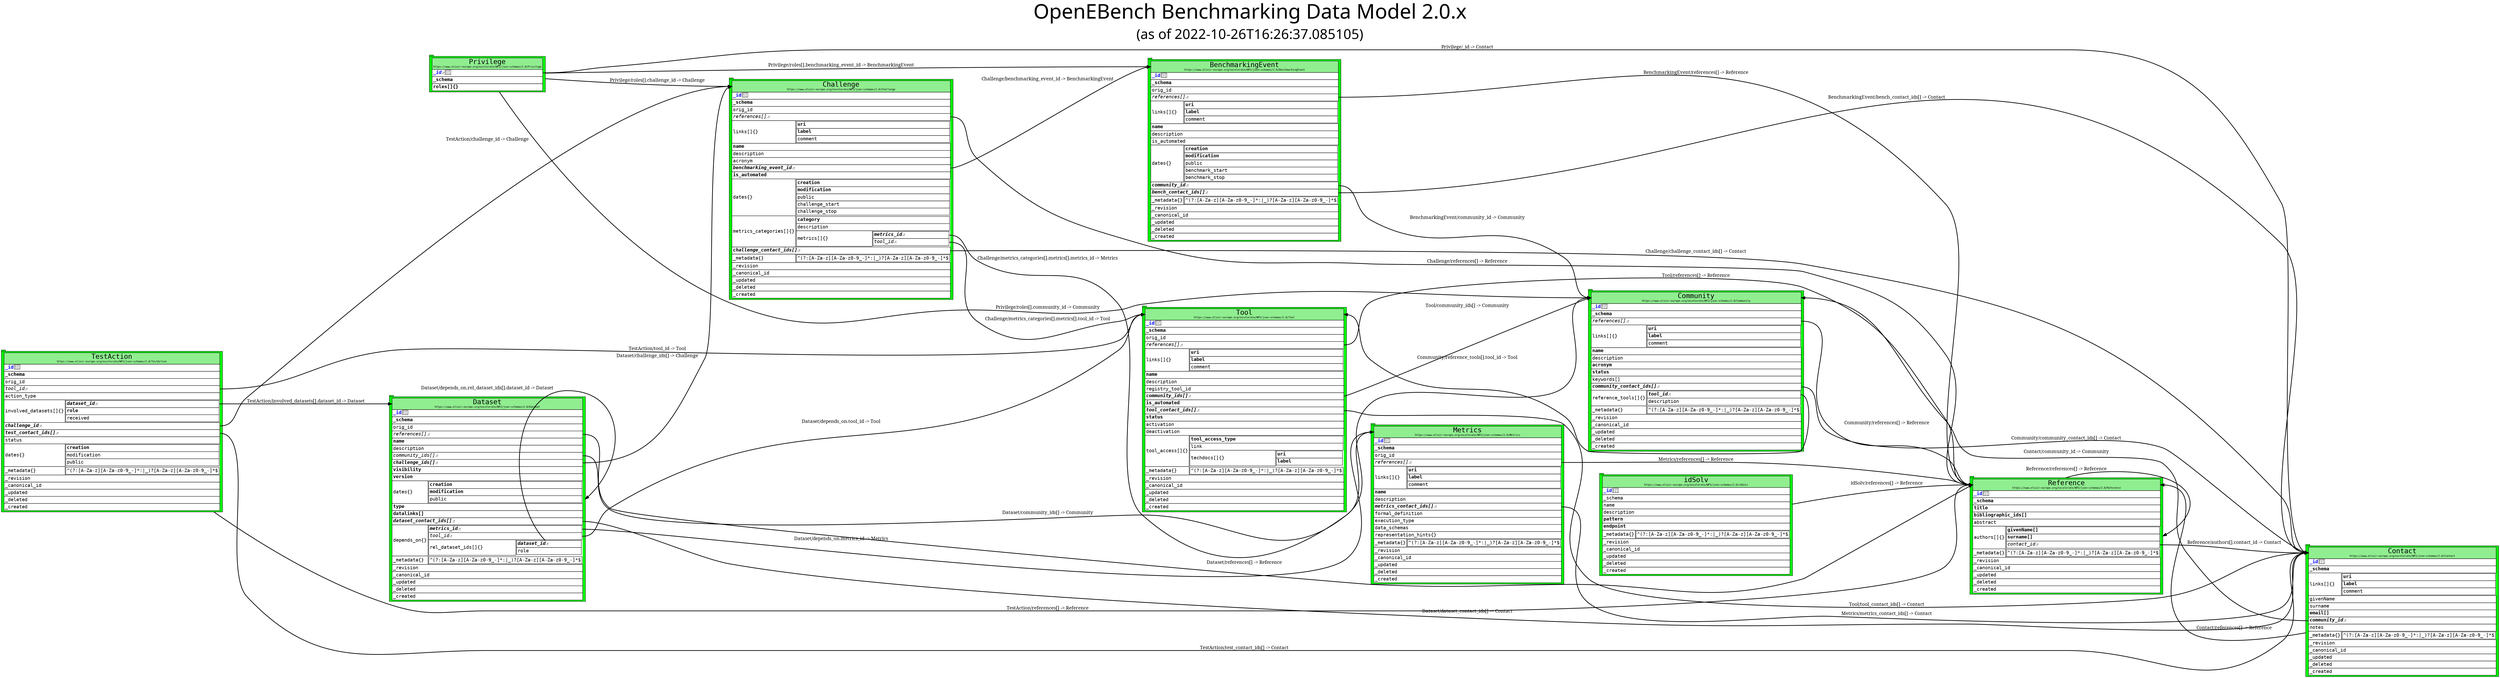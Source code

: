 
digraph schemas {
	graph[ rankdir=LR, ranksep=2, fontsize=60, fontname="Sans-Serif", labelloc=t, label=< OpenEBench Benchmarking Data Model 2.0.x <br/> <font point-size="40">(as of 2022-10-26T16:26:37.085105)</font> >  ];
	node [shape=tab, style=filled, fillcolor="green"];
	edge [penwidth=2, fontname="Serif"];
	s0 [tooltip=<Challenge concept (OpenEBench Benchmarking Data Model schemas)> label=<

<FONT FACE="Monospace">
<TABLE BORDER="0" CELLBORDER="1" CELLSPACING="0" BGCOLOR="white">
	<TR>
		<TD COLSPAN="2" ALIGN="CENTER" PORT="schema" BGCOLOR="lightgreen"><FONT POINT-SIZE="20">Challenge</FONT><BR/><FONT POINT-SIZE="8">https://www.elixir-europe.org/excelerate/WP2/json-schemas/2.0/Challenge</FONT></TD>
	</TR>
	<TR>
		<TD ALIGN="LEFT" PORT="a6526f25fbdfbb2678bba3fbc087623f3edb7400" COLSPAN="2"><B><FONT COLOR="BLUE">_id</FONT></B>🔑</TD>

	</TR>
	<TR>
		<TD ALIGN="LEFT" PORT="897345305386c908195d73766146bf456c4afa73" COLSPAN="2"><B>_schema</B></TD>

	</TR>
	<TR>
		<TD ALIGN="LEFT" PORT="30441c468f1d2488efd5ee127d43ef666d4d9bb0" COLSPAN="2">orig_id</TD>

	</TR>
	<TR>
		<TD ALIGN="LEFT" PORT="c39a15eca335bf7d46851d0191f072729b2dc3ba" COLSPAN="2"><I>references[]</I>⎇</TD>

	</TR>
	<TR>

		<TD ALIGN="LEFT" PORT="76e907d22e6b4cd156a7680ff8dc2c10ed546ec0">links[]{}</TD>
		<TD BORDER="0"><TABLE BORDER="0" CELLBORDER="1" CELLSPACING="0">
	<TR>
		<TD ALIGN="LEFT" PORT="14a00c6ca3af63c1956875e601d78b382b865b4b" COLSPAN="2"><B>uri</B></TD>

	</TR>
	<TR>
		<TD ALIGN="LEFT" PORT="28a92bc708df9017bf774eeafecf6829f78e0509" COLSPAN="2"><B>label</B></TD>

	</TR>
	<TR>
		<TD ALIGN="LEFT" PORT="3fbe026d736e62987cbc9300bfcfe3af67ed0fa9" COLSPAN="2">comment</TD>
	</TR>
</TABLE></TD>

	</TR>
	<TR>
		<TD ALIGN="LEFT" PORT="6ae999552a0d2dca14d62e2bc8b764d377b1dd6c" COLSPAN="2"><B>name</B></TD>

	</TR>
	<TR>
		<TD ALIGN="LEFT" PORT="cb329146a0dd0d566b0628744d67936558741ffa" COLSPAN="2">description</TD>

	</TR>
	<TR>
		<TD ALIGN="LEFT" PORT="18b1ec962b2619762af0ec0fed21b2a539c0a2ad" COLSPAN="2">acronym</TD>

	</TR>
	<TR>
		<TD ALIGN="LEFT" PORT="dc1123c31cff7870d735084397d1fd206cb0b4d8" COLSPAN="2"><B><I>benchmarking_event_id</I></B>⎇</TD>

	</TR>
	<TR>
		<TD ALIGN="LEFT" PORT="5c61576919673ef2a5627e0a791a093d46ccc868" COLSPAN="2"><B>is_automated</B></TD>

	</TR>
	<TR>

		<TD ALIGN="LEFT" PORT="c09a2565eb3e551d0b33b3f5111b7fd0b90263f4">dates{}</TD>
		<TD BORDER="0"><TABLE BORDER="0" CELLBORDER="1" CELLSPACING="0">
	<TR>
		<TD ALIGN="LEFT" PORT="9b2aac80fdd03e80812740a9017e10253aee4315" COLSPAN="2"><B>creation</B></TD>

	</TR>
	<TR>
		<TD ALIGN="LEFT" PORT="a273fcca90b9effb5bf6a680e3cc8fdd024e5b14" COLSPAN="2"><B>modification</B></TD>

	</TR>
	<TR>
		<TD ALIGN="LEFT" PORT="bf8ff3c4a7e587f7ff90b6421810365bf58a078f" COLSPAN="2">public</TD>

	</TR>
	<TR>
		<TD ALIGN="LEFT" PORT="69fd642c95ac4342bfbcbb67d99f1db99ea5453b" COLSPAN="2">challenge_start</TD>

	</TR>
	<TR>
		<TD ALIGN="LEFT" PORT="4d1bd588f2256adc0e8892a08ebf876d071aabb6" COLSPAN="2">challenge_stop</TD>
	</TR>
</TABLE></TD>

	</TR>
	<TR>

		<TD ALIGN="LEFT" PORT="f9587cccacee2ddbc9c34ec9e5bf5ba5cdcbc7e1">metrics_categories[]{}</TD>
		<TD BORDER="0"><TABLE BORDER="0" CELLBORDER="1" CELLSPACING="0">
	<TR>
		<TD ALIGN="LEFT" PORT="ffd293af49e630776a2ffa043a6aabf7fd6f0c20" COLSPAN="2"><B>category</B></TD>

	</TR>
	<TR>
		<TD ALIGN="LEFT" PORT="d634bb0aca79b6e403dcf3febcc6ab6bc745e77e" COLSPAN="2">description</TD>

	</TR>
	<TR>

		<TD ALIGN="LEFT" PORT="a9454e6d7857f8c51f1be5f5b9c85df06382e801">metrics[]{}</TD>
		<TD BORDER="0"><TABLE BORDER="0" CELLBORDER="1" CELLSPACING="0">
	<TR>
		<TD ALIGN="LEFT" PORT="299a1c8f68372ddbdf7fd6771a6cf17462a2d216" COLSPAN="2"><B><I>metrics_id</I></B>⎇</TD>

	</TR>
	<TR>
		<TD ALIGN="LEFT" PORT="859f89ce6eef8a513ee2b567c9201e5e0a9272e1" COLSPAN="2"><I>tool_id</I>⎇</TD>
	</TR>
</TABLE></TD>
	</TR>
</TABLE></TD>

	</TR>
	<TR>
		<TD ALIGN="LEFT" PORT="b2b98dccf2ef52a52282130b38d891a9ae046965" COLSPAN="2"><B><I>challenge_contact_ids[]</I></B>⎇</TD>

	</TR>
	<TR>

		<TD ALIGN="LEFT" PORT="f9c3cd13a7594ae0b3e7c5f757c69c929cc7935d">_metadata{}</TD>
		<TD BORDER="0"><TABLE BORDER="0" CELLBORDER="1" CELLSPACING="0">
	<TR>
		<TD ALIGN="LEFT" PORT="3145037cf1c7a0f1e063153c1edcfff754bdd957" COLSPAN="2">^(?:[A-Za-z][A-Za-z0-9_-]*:|_)?[A-Za-z][A-Za-z0-9_-]*$</TD>
	</TR>
</TABLE></TD>

	</TR>
	<TR>
		<TD ALIGN="LEFT" PORT="b793814e4536ca66c5b8378ac8255eb00347942f" COLSPAN="2">_revision</TD>

	</TR>
	<TR>
		<TD ALIGN="LEFT" PORT="abeca793c5a7d6f7ba865a1e52981b8f286608d7" COLSPAN="2">_canonical_id</TD>

	</TR>
	<TR>
		<TD ALIGN="LEFT" PORT="e7c5529710e062bcc39bcf0c8c0c716e6a9f9c8a" COLSPAN="2">_updated</TD>

	</TR>
	<TR>
		<TD ALIGN="LEFT" PORT="cfc04f7a9dc50ce1885ecfb0ce2a996cad2e9596" COLSPAN="2">_deleted</TD>

	</TR>
	<TR>
		<TD ALIGN="LEFT" PORT="88143dbdcf8247dc709d1933882f0b62c830dcd9" COLSPAN="2">_created</TD>
	</TR>
</TABLE></FONT>
>];
	s1 [tooltip=<Community concept (OpenEBench Benchmarking Data Model schemas)> label=<

<FONT FACE="Monospace">
<TABLE BORDER="0" CELLBORDER="1" CELLSPACING="0" BGCOLOR="white">
	<TR>
		<TD COLSPAN="2" ALIGN="CENTER" PORT="schema" BGCOLOR="lightgreen"><FONT POINT-SIZE="20">Community</FONT><BR/><FONT POINT-SIZE="8">https://www.elixir-europe.org/excelerate/WP2/json-schemas/2.0/Community</FONT></TD>
	</TR>
	<TR>
		<TD ALIGN="LEFT" PORT="a6526f25fbdfbb2678bba3fbc087623f3edb7400" COLSPAN="2"><B><FONT COLOR="BLUE">_id</FONT></B>🔑</TD>

	</TR>
	<TR>
		<TD ALIGN="LEFT" PORT="897345305386c908195d73766146bf456c4afa73" COLSPAN="2"><B>_schema</B></TD>

	</TR>
	<TR>
		<TD ALIGN="LEFT" PORT="c39a15eca335bf7d46851d0191f072729b2dc3ba" COLSPAN="2"><I>references[]</I>⎇</TD>

	</TR>
	<TR>

		<TD ALIGN="LEFT" PORT="76e907d22e6b4cd156a7680ff8dc2c10ed546ec0">links[]{}</TD>
		<TD BORDER="0"><TABLE BORDER="0" CELLBORDER="1" CELLSPACING="0">
	<TR>
		<TD ALIGN="LEFT" PORT="14a00c6ca3af63c1956875e601d78b382b865b4b" COLSPAN="2"><B>uri</B></TD>

	</TR>
	<TR>
		<TD ALIGN="LEFT" PORT="28a92bc708df9017bf774eeafecf6829f78e0509" COLSPAN="2"><B>label</B></TD>

	</TR>
	<TR>
		<TD ALIGN="LEFT" PORT="3fbe026d736e62987cbc9300bfcfe3af67ed0fa9" COLSPAN="2">comment</TD>
	</TR>
</TABLE></TD>

	</TR>
	<TR>
		<TD ALIGN="LEFT" PORT="6ae999552a0d2dca14d62e2bc8b764d377b1dd6c" COLSPAN="2"><B>name</B></TD>

	</TR>
	<TR>
		<TD ALIGN="LEFT" PORT="cb329146a0dd0d566b0628744d67936558741ffa" COLSPAN="2">description</TD>

	</TR>
	<TR>
		<TD ALIGN="LEFT" PORT="18b1ec962b2619762af0ec0fed21b2a539c0a2ad" COLSPAN="2"><B>acronym</B></TD>

	</TR>
	<TR>
		<TD ALIGN="LEFT" PORT="48a3661d846478fa991a825ebd10b78671444b5b" COLSPAN="2"><B>status</B></TD>

	</TR>
	<TR>
		<TD ALIGN="LEFT" PORT="e7a192d252351f64694d9a66ffeda6a1ed5d8869" COLSPAN="2">keywords[]</TD>

	</TR>
	<TR>
		<TD ALIGN="LEFT" PORT="82e1f1f38a95723175f781e2e388d68de536caa8" COLSPAN="2"><B><I>community_contact_ids[]</I></B>⎇</TD>

	</TR>
	<TR>

		<TD ALIGN="LEFT" PORT="967540a250ee3d44e8f2b71630e6e357cc8d4721">reference_tools[]{}</TD>
		<TD BORDER="0"><TABLE BORDER="0" CELLBORDER="1" CELLSPACING="0">
	<TR>
		<TD ALIGN="LEFT" PORT="7fb8e6aa319208c147f18cccfa71c0fce40b895f" COLSPAN="2"><B><I>tool_id</I></B>⎇</TD>

	</TR>
	<TR>
		<TD ALIGN="LEFT" PORT="7820dd16bc30a14050bafc0d10b3a255cd132e87" COLSPAN="2">description</TD>
	</TR>
</TABLE></TD>

	</TR>
	<TR>

		<TD ALIGN="LEFT" PORT="f9c3cd13a7594ae0b3e7c5f757c69c929cc7935d">_metadata{}</TD>
		<TD BORDER="0"><TABLE BORDER="0" CELLBORDER="1" CELLSPACING="0">
	<TR>
		<TD ALIGN="LEFT" PORT="3145037cf1c7a0f1e063153c1edcfff754bdd957" COLSPAN="2">^(?:[A-Za-z][A-Za-z0-9_-]*:|_)?[A-Za-z][A-Za-z0-9_-]*$</TD>
	</TR>
</TABLE></TD>

	</TR>
	<TR>
		<TD ALIGN="LEFT" PORT="b793814e4536ca66c5b8378ac8255eb00347942f" COLSPAN="2">_revision</TD>

	</TR>
	<TR>
		<TD ALIGN="LEFT" PORT="abeca793c5a7d6f7ba865a1e52981b8f286608d7" COLSPAN="2">_canonical_id</TD>

	</TR>
	<TR>
		<TD ALIGN="LEFT" PORT="e7c5529710e062bcc39bcf0c8c0c716e6a9f9c8a" COLSPAN="2">_updated</TD>

	</TR>
	<TR>
		<TD ALIGN="LEFT" PORT="cfc04f7a9dc50ce1885ecfb0ce2a996cad2e9596" COLSPAN="2">_deleted</TD>

	</TR>
	<TR>
		<TD ALIGN="LEFT" PORT="88143dbdcf8247dc709d1933882f0b62c830dcd9" COLSPAN="2">_created</TD>
	</TR>
</TABLE></FONT>
>];
	s2 [tooltip=<Test Action concept (OpenEBench Benchmarking Data Model schemas)> label=<

<FONT FACE="Monospace">
<TABLE BORDER="0" CELLBORDER="1" CELLSPACING="0" BGCOLOR="white">
	<TR>
		<TD COLSPAN="2" ALIGN="CENTER" PORT="schema" BGCOLOR="lightgreen"><FONT POINT-SIZE="20">TestAction</FONT><BR/><FONT POINT-SIZE="8">https://www.elixir-europe.org/excelerate/WP2/json-schemas/2.0/TestAction</FONT></TD>
	</TR>
	<TR>
		<TD ALIGN="LEFT" PORT="a6526f25fbdfbb2678bba3fbc087623f3edb7400" COLSPAN="2"><B><FONT COLOR="BLUE">_id</FONT></B>🔑</TD>

	</TR>
	<TR>
		<TD ALIGN="LEFT" PORT="897345305386c908195d73766146bf456c4afa73" COLSPAN="2"><B>_schema</B></TD>

	</TR>
	<TR>
		<TD ALIGN="LEFT" PORT="30441c468f1d2488efd5ee127d43ef666d4d9bb0" COLSPAN="2">orig_id</TD>

	</TR>
	<TR>
		<TD ALIGN="LEFT" PORT="3bf5b1016a384916073184f99b79e30358e17b70" COLSPAN="2"><I>tool_id</I>⎇</TD>

	</TR>
	<TR>
		<TD ALIGN="LEFT" PORT="11db75ea5697b4c806aedc073928a98e8dff594c" COLSPAN="2">action_type</TD>

	</TR>
	<TR>

		<TD ALIGN="LEFT" PORT="40ae789c4550f9b85e680d7427d955c7b07a2640">involved_datasets[]{}</TD>
		<TD BORDER="0"><TABLE BORDER="0" CELLBORDER="1" CELLSPACING="0">
	<TR>
		<TD ALIGN="LEFT" PORT="f4efc1aa77f68666528083fa796defcaad240e80" COLSPAN="2"><B><I>dataset_id</I></B>⎇</TD>

	</TR>
	<TR>
		<TD ALIGN="LEFT" PORT="a99108dd53cbbd93ea1483bd71065daa763ad3f7" COLSPAN="2"><B>role</B></TD>

	</TR>
	<TR>
		<TD ALIGN="LEFT" PORT="857de86cfac68053cf270ccea1c444bf5a21ab25" COLSPAN="2">received</TD>
	</TR>
</TABLE></TD>

	</TR>
	<TR>
		<TD ALIGN="LEFT" PORT="5f31455ad09ea6a836a06871b7ac59e8ea30cacd" COLSPAN="2"><B><I>challenge_id</I></B>⎇</TD>

	</TR>
	<TR>
		<TD ALIGN="LEFT" PORT="d92969e34debec47c6d4cf68a9207a242e093722" COLSPAN="2"><B><I>test_contact_ids[]</I></B>⎇</TD>

	</TR>
	<TR>
		<TD ALIGN="LEFT" PORT="48a3661d846478fa991a825ebd10b78671444b5b" COLSPAN="2">status</TD>

	</TR>
	<TR>

		<TD ALIGN="LEFT" PORT="c09a2565eb3e551d0b33b3f5111b7fd0b90263f4">dates{}</TD>
		<TD BORDER="0"><TABLE BORDER="0" CELLBORDER="1" CELLSPACING="0">
	<TR>
		<TD ALIGN="LEFT" PORT="9b2aac80fdd03e80812740a9017e10253aee4315" COLSPAN="2"><B>creation</B></TD>

	</TR>
	<TR>
		<TD ALIGN="LEFT" PORT="a273fcca90b9effb5bf6a680e3cc8fdd024e5b14" COLSPAN="2">modification</TD>

	</TR>
	<TR>
		<TD ALIGN="LEFT" PORT="bf8ff3c4a7e587f7ff90b6421810365bf58a078f" COLSPAN="2">public</TD>
	</TR>
</TABLE></TD>

	</TR>
	<TR>

		<TD ALIGN="LEFT" PORT="f9c3cd13a7594ae0b3e7c5f757c69c929cc7935d">_metadata{}</TD>
		<TD BORDER="0"><TABLE BORDER="0" CELLBORDER="1" CELLSPACING="0">
	<TR>
		<TD ALIGN="LEFT" PORT="3145037cf1c7a0f1e063153c1edcfff754bdd957" COLSPAN="2">^(?:[A-Za-z][A-Za-z0-9_-]*:|_)?[A-Za-z][A-Za-z0-9_-]*$</TD>
	</TR>
</TABLE></TD>

	</TR>
	<TR>
		<TD ALIGN="LEFT" PORT="b793814e4536ca66c5b8378ac8255eb00347942f" COLSPAN="2">_revision</TD>

	</TR>
	<TR>
		<TD ALIGN="LEFT" PORT="abeca793c5a7d6f7ba865a1e52981b8f286608d7" COLSPAN="2">_canonical_id</TD>

	</TR>
	<TR>
		<TD ALIGN="LEFT" PORT="e7c5529710e062bcc39bcf0c8c0c716e6a9f9c8a" COLSPAN="2">_updated</TD>

	</TR>
	<TR>
		<TD ALIGN="LEFT" PORT="cfc04f7a9dc50ce1885ecfb0ce2a996cad2e9596" COLSPAN="2">_deleted</TD>

	</TR>
	<TR>
		<TD ALIGN="LEFT" PORT="88143dbdcf8247dc709d1933882f0b62c830dcd9" COLSPAN="2">_created</TD>
	</TR>
</TABLE></FONT>
>];
	s3 [tooltip=<Tool concept (OpenEBench Benchmarking Data Model schemas)> label=<

<FONT FACE="Monospace">
<TABLE BORDER="0" CELLBORDER="1" CELLSPACING="0" BGCOLOR="white">
	<TR>
		<TD COLSPAN="2" ALIGN="CENTER" PORT="schema" BGCOLOR="lightgreen"><FONT POINT-SIZE="20">Tool</FONT><BR/><FONT POINT-SIZE="8">https://www.elixir-europe.org/excelerate/WP2/json-schemas/2.0/Tool</FONT></TD>
	</TR>
	<TR>
		<TD ALIGN="LEFT" PORT="a6526f25fbdfbb2678bba3fbc087623f3edb7400" COLSPAN="2"><B><FONT COLOR="BLUE">_id</FONT></B>🔑</TD>

	</TR>
	<TR>
		<TD ALIGN="LEFT" PORT="897345305386c908195d73766146bf456c4afa73" COLSPAN="2"><B>_schema</B></TD>

	</TR>
	<TR>
		<TD ALIGN="LEFT" PORT="30441c468f1d2488efd5ee127d43ef666d4d9bb0" COLSPAN="2">orig_id</TD>

	</TR>
	<TR>
		<TD ALIGN="LEFT" PORT="c39a15eca335bf7d46851d0191f072729b2dc3ba" COLSPAN="2"><I>references[]</I>⎇</TD>

	</TR>
	<TR>

		<TD ALIGN="LEFT" PORT="76e907d22e6b4cd156a7680ff8dc2c10ed546ec0">links[]{}</TD>
		<TD BORDER="0"><TABLE BORDER="0" CELLBORDER="1" CELLSPACING="0">
	<TR>
		<TD ALIGN="LEFT" PORT="14a00c6ca3af63c1956875e601d78b382b865b4b" COLSPAN="2"><B>uri</B></TD>

	</TR>
	<TR>
		<TD ALIGN="LEFT" PORT="28a92bc708df9017bf774eeafecf6829f78e0509" COLSPAN="2"><B>label</B></TD>

	</TR>
	<TR>
		<TD ALIGN="LEFT" PORT="3fbe026d736e62987cbc9300bfcfe3af67ed0fa9" COLSPAN="2">comment</TD>
	</TR>
</TABLE></TD>

	</TR>
	<TR>
		<TD ALIGN="LEFT" PORT="6ae999552a0d2dca14d62e2bc8b764d377b1dd6c" COLSPAN="2"><B>name</B></TD>

	</TR>
	<TR>
		<TD ALIGN="LEFT" PORT="cb329146a0dd0d566b0628744d67936558741ffa" COLSPAN="2">description</TD>

	</TR>
	<TR>
		<TD ALIGN="LEFT" PORT="802f9f2cf80dec7c8a7d7d2299a674888849a2c0" COLSPAN="2">registry_tool_id</TD>

	</TR>
	<TR>
		<TD ALIGN="LEFT" PORT="a000d7838c58386e5ce0aa9bd1ed6e31945af038" COLSPAN="2"><B><I>community_ids[]</I></B>⎇</TD>

	</TR>
	<TR>
		<TD ALIGN="LEFT" PORT="5c61576919673ef2a5627e0a791a093d46ccc868" COLSPAN="2"><B>is_automated</B></TD>

	</TR>
	<TR>
		<TD ALIGN="LEFT" PORT="3185f78d03b48ce4999d6e2871efc649d82630ab" COLSPAN="2"><B><I>tool_contact_ids[]</I></B>⎇</TD>

	</TR>
	<TR>
		<TD ALIGN="LEFT" PORT="48a3661d846478fa991a825ebd10b78671444b5b" COLSPAN="2"><B>status</B></TD>

	</TR>
	<TR>
		<TD ALIGN="LEFT" PORT="6d183114493d1d4647e348df3e7c7aa0d05fa9db" COLSPAN="2">activation</TD>

	</TR>
	<TR>
		<TD ALIGN="LEFT" PORT="9ef4eb1e8a3ad2a645710bc45ad1d5b87d71d693" COLSPAN="2">deactivation</TD>

	</TR>
	<TR>

		<TD ALIGN="LEFT" PORT="e8d857268722de107b6ce542594561fe36ae346b">tool_access[]{}</TD>
		<TD BORDER="0"><TABLE BORDER="0" CELLBORDER="1" CELLSPACING="0">
	<TR>
		<TD ALIGN="LEFT" PORT="aee159f9553f533021d5fdaae9e397020e73bd1e" COLSPAN="2"><B>tool_access_type</B></TD>

	</TR>
	<TR>
		<TD ALIGN="LEFT" PORT="895a2ca9e60b90998e931f71cd0126ec9ee0015a" COLSPAN="2">link</TD>

	</TR>
	<TR>

		<TD ALIGN="LEFT" PORT="8671fc88acb32db4c0dee665a0eca72523ed10e2">techdocs[]{}</TD>
		<TD BORDER="0"><TABLE BORDER="0" CELLBORDER="1" CELLSPACING="0">
	<TR>
		<TD ALIGN="LEFT" PORT="bed52b4251fc52d5c91df077858205f13acce395" COLSPAN="2"><B>uri</B></TD>

	</TR>
	<TR>
		<TD ALIGN="LEFT" PORT="bb1dfbe911a8bb3e546d41b5be90ec6b8ca5d82c" COLSPAN="2"><B>label</B></TD>
	</TR>
</TABLE></TD>
	</TR>
</TABLE></TD>

	</TR>
	<TR>

		<TD ALIGN="LEFT" PORT="f9c3cd13a7594ae0b3e7c5f757c69c929cc7935d">_metadata{}</TD>
		<TD BORDER="0"><TABLE BORDER="0" CELLBORDER="1" CELLSPACING="0">
	<TR>
		<TD ALIGN="LEFT" PORT="3145037cf1c7a0f1e063153c1edcfff754bdd957" COLSPAN="2">^(?:[A-Za-z][A-Za-z0-9_-]*:|_)?[A-Za-z][A-Za-z0-9_-]*$</TD>
	</TR>
</TABLE></TD>

	</TR>
	<TR>
		<TD ALIGN="LEFT" PORT="b793814e4536ca66c5b8378ac8255eb00347942f" COLSPAN="2">_revision</TD>

	</TR>
	<TR>
		<TD ALIGN="LEFT" PORT="abeca793c5a7d6f7ba865a1e52981b8f286608d7" COLSPAN="2">_canonical_id</TD>

	</TR>
	<TR>
		<TD ALIGN="LEFT" PORT="e7c5529710e062bcc39bcf0c8c0c716e6a9f9c8a" COLSPAN="2">_updated</TD>

	</TR>
	<TR>
		<TD ALIGN="LEFT" PORT="cfc04f7a9dc50ce1885ecfb0ce2a996cad2e9596" COLSPAN="2">_deleted</TD>

	</TR>
	<TR>
		<TD ALIGN="LEFT" PORT="88143dbdcf8247dc709d1933882f0b62c830dcd9" COLSPAN="2">_created</TD>
	</TR>
</TABLE></FONT>
>];
	s4 [tooltip=<Contact concept (OpenEBench Benchmarking Data Model schemas)> label=<

<FONT FACE="Monospace">
<TABLE BORDER="0" CELLBORDER="1" CELLSPACING="0" BGCOLOR="white">
	<TR>
		<TD COLSPAN="2" ALIGN="CENTER" PORT="schema" BGCOLOR="lightgreen"><FONT POINT-SIZE="20">Contact</FONT><BR/><FONT POINT-SIZE="8">https://www.elixir-europe.org/excelerate/WP2/json-schemas/2.0/Contact</FONT></TD>
	</TR>
	<TR>
		<TD ALIGN="LEFT" PORT="a6526f25fbdfbb2678bba3fbc087623f3edb7400" COLSPAN="2"><B><FONT COLOR="BLUE">_id</FONT></B>🔑</TD>

	</TR>
	<TR>
		<TD ALIGN="LEFT" PORT="897345305386c908195d73766146bf456c4afa73" COLSPAN="2"><B>_schema</B></TD>

	</TR>
	<TR>

		<TD ALIGN="LEFT" PORT="76e907d22e6b4cd156a7680ff8dc2c10ed546ec0">links[]{}</TD>
		<TD BORDER="0"><TABLE BORDER="0" CELLBORDER="1" CELLSPACING="0">
	<TR>
		<TD ALIGN="LEFT" PORT="14a00c6ca3af63c1956875e601d78b382b865b4b" COLSPAN="2"><B>uri</B></TD>

	</TR>
	<TR>
		<TD ALIGN="LEFT" PORT="28a92bc708df9017bf774eeafecf6829f78e0509" COLSPAN="2"><B>label</B></TD>

	</TR>
	<TR>
		<TD ALIGN="LEFT" PORT="3fbe026d736e62987cbc9300bfcfe3af67ed0fa9" COLSPAN="2">comment</TD>
	</TR>
</TABLE></TD>

	</TR>
	<TR>
		<TD ALIGN="LEFT" PORT="527029febeff65eb5aa60dab1eb1d2cc6fc2beb9" COLSPAN="2">givenName</TD>

	</TR>
	<TR>
		<TD ALIGN="LEFT" PORT="81854c97713138b21edcb12d27c81e7aa99d57b2" COLSPAN="2">surname</TD>

	</TR>
	<TR>
		<TD ALIGN="LEFT" PORT="0b15bf6fa1e5bdabc9fde97a14bee63a5d5e62f6" COLSPAN="2"><B>email[]</B></TD>

	</TR>
	<TR>
		<TD ALIGN="LEFT" PORT="cae794115a383328e8923de41938846f4279e1cc" COLSPAN="2"><B><I>community_id</I></B>⎇</TD>

	</TR>
	<TR>
		<TD ALIGN="LEFT" PORT="3add7b9612102f2a7dbe4ed4fe886e07e847c24d" COLSPAN="2">notes</TD>

	</TR>
	<TR>

		<TD ALIGN="LEFT" PORT="f9c3cd13a7594ae0b3e7c5f757c69c929cc7935d">_metadata{}</TD>
		<TD BORDER="0"><TABLE BORDER="0" CELLBORDER="1" CELLSPACING="0">
	<TR>
		<TD ALIGN="LEFT" PORT="3145037cf1c7a0f1e063153c1edcfff754bdd957" COLSPAN="2">^(?:[A-Za-z][A-Za-z0-9_-]*:|_)?[A-Za-z][A-Za-z0-9_-]*$</TD>
	</TR>
</TABLE></TD>

	</TR>
	<TR>
		<TD ALIGN="LEFT" PORT="b793814e4536ca66c5b8378ac8255eb00347942f" COLSPAN="2">_revision</TD>

	</TR>
	<TR>
		<TD ALIGN="LEFT" PORT="abeca793c5a7d6f7ba865a1e52981b8f286608d7" COLSPAN="2">_canonical_id</TD>

	</TR>
	<TR>
		<TD ALIGN="LEFT" PORT="e7c5529710e062bcc39bcf0c8c0c716e6a9f9c8a" COLSPAN="2">_updated</TD>

	</TR>
	<TR>
		<TD ALIGN="LEFT" PORT="cfc04f7a9dc50ce1885ecfb0ce2a996cad2e9596" COLSPAN="2">_deleted</TD>

	</TR>
	<TR>
		<TD ALIGN="LEFT" PORT="88143dbdcf8247dc709d1933882f0b62c830dcd9" COLSPAN="2">_created</TD>
	</TR>
</TABLE></FONT>
>];
	s5 [tooltip=<Dataset concept (OpenEBench Benchmarking Data Model schemas)> label=<

<FONT FACE="Monospace">
<TABLE BORDER="0" CELLBORDER="1" CELLSPACING="0" BGCOLOR="white">
	<TR>
		<TD COLSPAN="2" ALIGN="CENTER" PORT="schema" BGCOLOR="lightgreen"><FONT POINT-SIZE="20">Dataset</FONT><BR/><FONT POINT-SIZE="8">https://www.elixir-europe.org/excelerate/WP2/json-schemas/2.0/Dataset</FONT></TD>
	</TR>
	<TR>
		<TD ALIGN="LEFT" PORT="a6526f25fbdfbb2678bba3fbc087623f3edb7400" COLSPAN="2"><B><FONT COLOR="BLUE">_id</FONT></B>🔑</TD>

	</TR>
	<TR>
		<TD ALIGN="LEFT" PORT="897345305386c908195d73766146bf456c4afa73" COLSPAN="2"><B>_schema</B></TD>

	</TR>
	<TR>
		<TD ALIGN="LEFT" PORT="30441c468f1d2488efd5ee127d43ef666d4d9bb0" COLSPAN="2">orig_id</TD>

	</TR>
	<TR>
		<TD ALIGN="LEFT" PORT="c39a15eca335bf7d46851d0191f072729b2dc3ba" COLSPAN="2"><I>references[]</I>⎇</TD>

	</TR>
	<TR>
		<TD ALIGN="LEFT" PORT="6ae999552a0d2dca14d62e2bc8b764d377b1dd6c" COLSPAN="2"><B>name</B></TD>

	</TR>
	<TR>
		<TD ALIGN="LEFT" PORT="cb329146a0dd0d566b0628744d67936558741ffa" COLSPAN="2">description</TD>

	</TR>
	<TR>
		<TD ALIGN="LEFT" PORT="a000d7838c58386e5ce0aa9bd1ed6e31945af038" COLSPAN="2"><I>community_ids[]</I>⎇</TD>

	</TR>
	<TR>
		<TD ALIGN="LEFT" PORT="c71e19113ad60db1f60739e65eb2e50b33abbace" COLSPAN="2"><B><I>challenge_ids[]</I></B>⎇</TD>

	</TR>
	<TR>
		<TD ALIGN="LEFT" PORT="70ef4adb6243a8757f5ac77a5cae9a726f406b98" COLSPAN="2"><B>visibility</B></TD>

	</TR>
	<TR>
		<TD ALIGN="LEFT" PORT="c692273deb2772da307ffe37041fef77bf4baa97" COLSPAN="2"><B>version</B></TD>

	</TR>
	<TR>

		<TD ALIGN="LEFT" PORT="c09a2565eb3e551d0b33b3f5111b7fd0b90263f4">dates{}</TD>
		<TD BORDER="0"><TABLE BORDER="0" CELLBORDER="1" CELLSPACING="0">
	<TR>
		<TD ALIGN="LEFT" PORT="9b2aac80fdd03e80812740a9017e10253aee4315" COLSPAN="2"><B>creation</B></TD>

	</TR>
	<TR>
		<TD ALIGN="LEFT" PORT="a273fcca90b9effb5bf6a680e3cc8fdd024e5b14" COLSPAN="2"><B>modification</B></TD>

	</TR>
	<TR>
		<TD ALIGN="LEFT" PORT="bf8ff3c4a7e587f7ff90b6421810365bf58a078f" COLSPAN="2">public</TD>
	</TR>
</TABLE></TD>

	</TR>
	<TR>
		<TD ALIGN="LEFT" PORT="d0a3e7f81a9885e99049d1cae0336d269d5e47a9" COLSPAN="2"><B>type</B></TD>

	</TR>
	<TR>
		<TD ALIGN="LEFT" PORT="742808d5247eb4fc92e35717d5ff302cb6ee73ac" COLSPAN="2"><B>datalinks[]</B></TD>

	</TR>
	<TR>
		<TD ALIGN="LEFT" PORT="8b432edbbabc899fd0876bd36b7a73e9ec64a259" COLSPAN="2"><B><I>dataset_contact_ids[]</I></B>⎇</TD>

	</TR>
	<TR>

		<TD ALIGN="LEFT" PORT="0cb4f09a238f2a12115366c6de3f3a20d777cc6c">depends_on{}</TD>
		<TD BORDER="0"><TABLE BORDER="0" CELLBORDER="1" CELLSPACING="0">
	<TR>
		<TD ALIGN="LEFT" PORT="8a3e7ca7c2ed848734f80584b6ee62dc2b2bea55" COLSPAN="2"><B><I>metrics_id</I></B>⎇</TD>

	</TR>
	<TR>
		<TD ALIGN="LEFT" PORT="17e6cf4775729bf7dc0194921b0bb931400b2b28" COLSPAN="2"><I>tool_id</I>⎇</TD>

	</TR>
	<TR>

		<TD ALIGN="LEFT" PORT="4c0bb05a2c9a75e6e9c6cfe50118b7dc266a042c">rel_dataset_ids[]{}</TD>
		<TD BORDER="0"><TABLE BORDER="0" CELLBORDER="1" CELLSPACING="0">
	<TR>
		<TD ALIGN="LEFT" PORT="6cf5d36b3e1d9f63cfb89f7f2e63933d27ffbc21" COLSPAN="2"><B><I>dataset_id</I></B>⎇</TD>

	</TR>
	<TR>
		<TD ALIGN="LEFT" PORT="f259d888cf0cd2cae7d180777354c6e0399ae25b" COLSPAN="2">role</TD>
	</TR>
</TABLE></TD>
	</TR>
</TABLE></TD>

	</TR>
	<TR>

		<TD ALIGN="LEFT" PORT="f9c3cd13a7594ae0b3e7c5f757c69c929cc7935d">_metadata{}</TD>
		<TD BORDER="0"><TABLE BORDER="0" CELLBORDER="1" CELLSPACING="0">
	<TR>
		<TD ALIGN="LEFT" PORT="3145037cf1c7a0f1e063153c1edcfff754bdd957" COLSPAN="2">^(?:[A-Za-z][A-Za-z0-9_-]*:|_)?[A-Za-z][A-Za-z0-9_-]*$</TD>
	</TR>
</TABLE></TD>

	</TR>
	<TR>
		<TD ALIGN="LEFT" PORT="b793814e4536ca66c5b8378ac8255eb00347942f" COLSPAN="2">_revision</TD>

	</TR>
	<TR>
		<TD ALIGN="LEFT" PORT="abeca793c5a7d6f7ba865a1e52981b8f286608d7" COLSPAN="2">_canonical_id</TD>

	</TR>
	<TR>
		<TD ALIGN="LEFT" PORT="e7c5529710e062bcc39bcf0c8c0c716e6a9f9c8a" COLSPAN="2">_updated</TD>

	</TR>
	<TR>
		<TD ALIGN="LEFT" PORT="cfc04f7a9dc50ce1885ecfb0ce2a996cad2e9596" COLSPAN="2">_deleted</TD>

	</TR>
	<TR>
		<TD ALIGN="LEFT" PORT="88143dbdcf8247dc709d1933882f0b62c830dcd9" COLSPAN="2">_created</TD>
	</TR>
</TABLE></FONT>
>];
	s6 [tooltip=<Simple Namespace resolver for CURIE ids (OpenEBench Benchmarking Data Model schemas)> label=<

<FONT FACE="Monospace">
<TABLE BORDER="0" CELLBORDER="1" CELLSPACING="0" BGCOLOR="white">
	<TR>
		<TD COLSPAN="2" ALIGN="CENTER" PORT="schema" BGCOLOR="lightgreen"><FONT POINT-SIZE="20">idSolv</FONT><BR/><FONT POINT-SIZE="8">https://www.elixir-europe.org/excelerate/WP2/json-schemas/2.0/idSolv</FONT></TD>
	</TR>
	<TR>
		<TD ALIGN="LEFT" PORT="a6526f25fbdfbb2678bba3fbc087623f3edb7400" COLSPAN="2"><B><FONT COLOR="BLUE">_id</FONT></B>🔑</TD>

	</TR>
	<TR>
		<TD ALIGN="LEFT" PORT="897345305386c908195d73766146bf456c4afa73" COLSPAN="2">_schema</TD>

	</TR>
	<TR>
		<TD ALIGN="LEFT" PORT="6ae999552a0d2dca14d62e2bc8b764d377b1dd6c" COLSPAN="2">name</TD>

	</TR>
	<TR>
		<TD ALIGN="LEFT" PORT="cb329146a0dd0d566b0628744d67936558741ffa" COLSPAN="2">description</TD>

	</TR>
	<TR>
		<TD ALIGN="LEFT" PORT="91cc2e927b3bfb1d4477b744f7c70221ddb86ef1" COLSPAN="2"><B>pattern</B></TD>

	</TR>
	<TR>
		<TD ALIGN="LEFT" PORT="e13fe41b5c330dd923da91992ed0cedb7e30960f" COLSPAN="2"><B>endpoint</B></TD>

	</TR>
	<TR>

		<TD ALIGN="LEFT" PORT="f9c3cd13a7594ae0b3e7c5f757c69c929cc7935d">_metadata{}</TD>
		<TD BORDER="0"><TABLE BORDER="0" CELLBORDER="1" CELLSPACING="0">
	<TR>
		<TD ALIGN="LEFT" PORT="3145037cf1c7a0f1e063153c1edcfff754bdd957" COLSPAN="2">^(?:[A-Za-z][A-Za-z0-9_-]*:|_)?[A-Za-z][A-Za-z0-9_-]*$</TD>
	</TR>
</TABLE></TD>

	</TR>
	<TR>
		<TD ALIGN="LEFT" PORT="b793814e4536ca66c5b8378ac8255eb00347942f" COLSPAN="2">_revision</TD>

	</TR>
	<TR>
		<TD ALIGN="LEFT" PORT="abeca793c5a7d6f7ba865a1e52981b8f286608d7" COLSPAN="2">_canonical_id</TD>

	</TR>
	<TR>
		<TD ALIGN="LEFT" PORT="e7c5529710e062bcc39bcf0c8c0c716e6a9f9c8a" COLSPAN="2">_updated</TD>

	</TR>
	<TR>
		<TD ALIGN="LEFT" PORT="cfc04f7a9dc50ce1885ecfb0ce2a996cad2e9596" COLSPAN="2">_deleted</TD>

	</TR>
	<TR>
		<TD ALIGN="LEFT" PORT="88143dbdcf8247dc709d1933882f0b62c830dcd9" COLSPAN="2">_created</TD>
	</TR>
</TABLE></FONT>
>];
	s7 [tooltip=<Bibliographic reference concept (OpenEBench Benchmarking Data Model schemas)> label=<

<FONT FACE="Monospace">
<TABLE BORDER="0" CELLBORDER="1" CELLSPACING="0" BGCOLOR="white">
	<TR>
		<TD COLSPAN="2" ALIGN="CENTER" PORT="schema" BGCOLOR="lightgreen"><FONT POINT-SIZE="20">Reference</FONT><BR/><FONT POINT-SIZE="8">https://www.elixir-europe.org/excelerate/WP2/json-schemas/2.0/Reference</FONT></TD>
	</TR>
	<TR>
		<TD ALIGN="LEFT" PORT="a6526f25fbdfbb2678bba3fbc087623f3edb7400" COLSPAN="2"><B><FONT COLOR="BLUE">_id</FONT></B>🔑</TD>

	</TR>
	<TR>
		<TD ALIGN="LEFT" PORT="897345305386c908195d73766146bf456c4afa73" COLSPAN="2"><B>_schema</B></TD>

	</TR>
	<TR>
		<TD ALIGN="LEFT" PORT="3c6de1b7dd91465d437ef415f94f36afc1fbc8a8" COLSPAN="2"><B>title</B></TD>

	</TR>
	<TR>
		<TD ALIGN="LEFT" PORT="bc0e6cb7503293bbf803d489cf582132e8a9ddc3" COLSPAN="2"><B>bibliographic_ids[]</B></TD>

	</TR>
	<TR>
		<TD ALIGN="LEFT" PORT="ec3ec33367ae71405e35bd1b8b9135d59e173c1a" COLSPAN="2">abstract</TD>

	</TR>
	<TR>

		<TD ALIGN="LEFT" PORT="9ed5229656b1a6f69aa66ee2f158ee85f18884e3">authors[]{}</TD>
		<TD BORDER="0"><TABLE BORDER="0" CELLBORDER="1" CELLSPACING="0">
	<TR>
		<TD ALIGN="LEFT" PORT="410af507bcaa37336cebb3d6471574f204041420" COLSPAN="2"><B>givenName[]</B></TD>

	</TR>
	<TR>
		<TD ALIGN="LEFT" PORT="0ce93177060ab21b8a97bd23434271d02b577a2a" COLSPAN="2"><B>surname[]</B></TD>

	</TR>
	<TR>
		<TD ALIGN="LEFT" PORT="9635a50c62ca20e8728abc4160594dbd11298586" COLSPAN="2"><I>contact_id</I>⎇</TD>
	</TR>
</TABLE></TD>

	</TR>
	<TR>

		<TD ALIGN="LEFT" PORT="f9c3cd13a7594ae0b3e7c5f757c69c929cc7935d">_metadata{}</TD>
		<TD BORDER="0"><TABLE BORDER="0" CELLBORDER="1" CELLSPACING="0">
	<TR>
		<TD ALIGN="LEFT" PORT="3145037cf1c7a0f1e063153c1edcfff754bdd957" COLSPAN="2">^(?:[A-Za-z][A-Za-z0-9_-]*:|_)?[A-Za-z][A-Za-z0-9_-]*$</TD>
	</TR>
</TABLE></TD>

	</TR>
	<TR>
		<TD ALIGN="LEFT" PORT="b793814e4536ca66c5b8378ac8255eb00347942f" COLSPAN="2">_revision</TD>

	</TR>
	<TR>
		<TD ALIGN="LEFT" PORT="abeca793c5a7d6f7ba865a1e52981b8f286608d7" COLSPAN="2">_canonical_id</TD>

	</TR>
	<TR>
		<TD ALIGN="LEFT" PORT="e7c5529710e062bcc39bcf0c8c0c716e6a9f9c8a" COLSPAN="2">_updated</TD>

	</TR>
	<TR>
		<TD ALIGN="LEFT" PORT="cfc04f7a9dc50ce1885ecfb0ce2a996cad2e9596" COLSPAN="2">_deleted</TD>

	</TR>
	<TR>
		<TD ALIGN="LEFT" PORT="88143dbdcf8247dc709d1933882f0b62c830dcd9" COLSPAN="2">_created</TD>
	</TR>
</TABLE></FONT>
>];
	s8 [tooltip=<Metrics concept (OpenEBench Benchmarking Data Model schemas)> label=<

<FONT FACE="Monospace">
<TABLE BORDER="0" CELLBORDER="1" CELLSPACING="0" BGCOLOR="white">
	<TR>
		<TD COLSPAN="2" ALIGN="CENTER" PORT="schema" BGCOLOR="lightgreen"><FONT POINT-SIZE="20">Metrics</FONT><BR/><FONT POINT-SIZE="8">https://www.elixir-europe.org/excelerate/WP2/json-schemas/2.0/Metrics</FONT></TD>
	</TR>
	<TR>
		<TD ALIGN="LEFT" PORT="a6526f25fbdfbb2678bba3fbc087623f3edb7400" COLSPAN="2"><B><FONT COLOR="BLUE">_id</FONT></B>🔑</TD>

	</TR>
	<TR>
		<TD ALIGN="LEFT" PORT="897345305386c908195d73766146bf456c4afa73" COLSPAN="2"><B>_schema</B></TD>

	</TR>
	<TR>
		<TD ALIGN="LEFT" PORT="30441c468f1d2488efd5ee127d43ef666d4d9bb0" COLSPAN="2">orig_id</TD>

	</TR>
	<TR>
		<TD ALIGN="LEFT" PORT="c39a15eca335bf7d46851d0191f072729b2dc3ba" COLSPAN="2"><I>references[]</I>⎇</TD>

	</TR>
	<TR>

		<TD ALIGN="LEFT" PORT="76e907d22e6b4cd156a7680ff8dc2c10ed546ec0">links[]{}</TD>
		<TD BORDER="0"><TABLE BORDER="0" CELLBORDER="1" CELLSPACING="0">
	<TR>
		<TD ALIGN="LEFT" PORT="14a00c6ca3af63c1956875e601d78b382b865b4b" COLSPAN="2"><B>uri</B></TD>

	</TR>
	<TR>
		<TD ALIGN="LEFT" PORT="28a92bc708df9017bf774eeafecf6829f78e0509" COLSPAN="2"><B>label</B></TD>

	</TR>
	<TR>
		<TD ALIGN="LEFT" PORT="3fbe026d736e62987cbc9300bfcfe3af67ed0fa9" COLSPAN="2">comment</TD>
	</TR>
</TABLE></TD>

	</TR>
	<TR>
		<TD ALIGN="LEFT" PORT="6ae999552a0d2dca14d62e2bc8b764d377b1dd6c" COLSPAN="2"><B>name</B></TD>

	</TR>
	<TR>
		<TD ALIGN="LEFT" PORT="cb329146a0dd0d566b0628744d67936558741ffa" COLSPAN="2">description</TD>

	</TR>
	<TR>
		<TD ALIGN="LEFT" PORT="fdc4dabd062fc123464af2b8a1cb25aef1b341e2" COLSPAN="2"><B><I>metrics_contact_ids[]</I></B>⎇</TD>

	</TR>
	<TR>
		<TD ALIGN="LEFT" PORT="14bcc98c6a93ea880229b6c152855b8054de2301" COLSPAN="2">formal_definition</TD>

	</TR>
	<TR>
		<TD ALIGN="LEFT" PORT="9b2f75435ad18ec644b766411951bce8a734ee00" COLSPAN="2">execution_type</TD>

	</TR>
	<TR>
		<TD ALIGN="LEFT" PORT="5ee99406c06fcf0cadcf08c327a34be6cc24e53b" COLSPAN="2">data_schemas</TD>

	</TR>
	<TR>
		<TD ALIGN="LEFT" PORT="55d1bf45c8de9ee16f3a3199935c017c6781f420" COLSPAN="2">representation_hints{}</TD>

	</TR>
	<TR>

		<TD ALIGN="LEFT" PORT="f9c3cd13a7594ae0b3e7c5f757c69c929cc7935d">_metadata{}</TD>
		<TD BORDER="0"><TABLE BORDER="0" CELLBORDER="1" CELLSPACING="0">
	<TR>
		<TD ALIGN="LEFT" PORT="3145037cf1c7a0f1e063153c1edcfff754bdd957" COLSPAN="2">^(?:[A-Za-z][A-Za-z0-9_-]*:|_)?[A-Za-z][A-Za-z0-9_-]*$</TD>
	</TR>
</TABLE></TD>

	</TR>
	<TR>
		<TD ALIGN="LEFT" PORT="b793814e4536ca66c5b8378ac8255eb00347942f" COLSPAN="2">_revision</TD>

	</TR>
	<TR>
		<TD ALIGN="LEFT" PORT="abeca793c5a7d6f7ba865a1e52981b8f286608d7" COLSPAN="2">_canonical_id</TD>

	</TR>
	<TR>
		<TD ALIGN="LEFT" PORT="e7c5529710e062bcc39bcf0c8c0c716e6a9f9c8a" COLSPAN="2">_updated</TD>

	</TR>
	<TR>
		<TD ALIGN="LEFT" PORT="cfc04f7a9dc50ce1885ecfb0ce2a996cad2e9596" COLSPAN="2">_deleted</TD>

	</TR>
	<TR>
		<TD ALIGN="LEFT" PORT="88143dbdcf8247dc709d1933882f0b62c830dcd9" COLSPAN="2">_created</TD>
	</TR>
</TABLE></FONT>
>];
	s9 [tooltip=<Benchmarking Event concept (OpenEBench Benchmarking Data Model schemas)> label=<

<FONT FACE="Monospace">
<TABLE BORDER="0" CELLBORDER="1" CELLSPACING="0" BGCOLOR="white">
	<TR>
		<TD COLSPAN="2" ALIGN="CENTER" PORT="schema" BGCOLOR="lightgreen"><FONT POINT-SIZE="20">BenchmarkingEvent</FONT><BR/><FONT POINT-SIZE="8">https://www.elixir-europe.org/excelerate/WP2/json-schemas/2.0/BenchmarkingEvent</FONT></TD>
	</TR>
	<TR>
		<TD ALIGN="LEFT" PORT="a6526f25fbdfbb2678bba3fbc087623f3edb7400" COLSPAN="2"><B><FONT COLOR="BLUE">_id</FONT></B>🔑</TD>

	</TR>
	<TR>
		<TD ALIGN="LEFT" PORT="897345305386c908195d73766146bf456c4afa73" COLSPAN="2"><B>_schema</B></TD>

	</TR>
	<TR>
		<TD ALIGN="LEFT" PORT="30441c468f1d2488efd5ee127d43ef666d4d9bb0" COLSPAN="2">orig_id</TD>

	</TR>
	<TR>
		<TD ALIGN="LEFT" PORT="c39a15eca335bf7d46851d0191f072729b2dc3ba" COLSPAN="2"><I>references[]</I>⎇</TD>

	</TR>
	<TR>

		<TD ALIGN="LEFT" PORT="76e907d22e6b4cd156a7680ff8dc2c10ed546ec0">links[]{}</TD>
		<TD BORDER="0"><TABLE BORDER="0" CELLBORDER="1" CELLSPACING="0">
	<TR>
		<TD ALIGN="LEFT" PORT="14a00c6ca3af63c1956875e601d78b382b865b4b" COLSPAN="2"><B>uri</B></TD>

	</TR>
	<TR>
		<TD ALIGN="LEFT" PORT="28a92bc708df9017bf774eeafecf6829f78e0509" COLSPAN="2"><B>label</B></TD>

	</TR>
	<TR>
		<TD ALIGN="LEFT" PORT="3fbe026d736e62987cbc9300bfcfe3af67ed0fa9" COLSPAN="2">comment</TD>
	</TR>
</TABLE></TD>

	</TR>
	<TR>
		<TD ALIGN="LEFT" PORT="6ae999552a0d2dca14d62e2bc8b764d377b1dd6c" COLSPAN="2"><B>name</B></TD>

	</TR>
	<TR>
		<TD ALIGN="LEFT" PORT="cb329146a0dd0d566b0628744d67936558741ffa" COLSPAN="2">description</TD>

	</TR>
	<TR>
		<TD ALIGN="LEFT" PORT="5c61576919673ef2a5627e0a791a093d46ccc868" COLSPAN="2">is_automated</TD>

	</TR>
	<TR>

		<TD ALIGN="LEFT" PORT="c09a2565eb3e551d0b33b3f5111b7fd0b90263f4">dates{}</TD>
		<TD BORDER="0"><TABLE BORDER="0" CELLBORDER="1" CELLSPACING="0">
	<TR>
		<TD ALIGN="LEFT" PORT="9b2aac80fdd03e80812740a9017e10253aee4315" COLSPAN="2"><B>creation</B></TD>

	</TR>
	<TR>
		<TD ALIGN="LEFT" PORT="a273fcca90b9effb5bf6a680e3cc8fdd024e5b14" COLSPAN="2"><B>modification</B></TD>

	</TR>
	<TR>
		<TD ALIGN="LEFT" PORT="bf8ff3c4a7e587f7ff90b6421810365bf58a078f" COLSPAN="2">public</TD>

	</TR>
	<TR>
		<TD ALIGN="LEFT" PORT="b985f91d6392f1b3ef6b1f0916bac5b75bce0614" COLSPAN="2">benchmark_start</TD>

	</TR>
	<TR>
		<TD ALIGN="LEFT" PORT="5824848603476c8a8b5bd57acf8bd5fa156b38bc" COLSPAN="2">benchmark_stop</TD>
	</TR>
</TABLE></TD>

	</TR>
	<TR>
		<TD ALIGN="LEFT" PORT="cae794115a383328e8923de41938846f4279e1cc" COLSPAN="2"><B><I>community_id</I></B>⎇</TD>

	</TR>
	<TR>
		<TD ALIGN="LEFT" PORT="0655626703bafeed898fc0f98c5ffa8aa4150469" COLSPAN="2"><B><I>bench_contact_ids[]</I></B>⎇</TD>

	</TR>
	<TR>

		<TD ALIGN="LEFT" PORT="f9c3cd13a7594ae0b3e7c5f757c69c929cc7935d">_metadata{}</TD>
		<TD BORDER="0"><TABLE BORDER="0" CELLBORDER="1" CELLSPACING="0">
	<TR>
		<TD ALIGN="LEFT" PORT="3145037cf1c7a0f1e063153c1edcfff754bdd957" COLSPAN="2">^(?:[A-Za-z][A-Za-z0-9_-]*:|_)?[A-Za-z][A-Za-z0-9_-]*$</TD>
	</TR>
</TABLE></TD>

	</TR>
	<TR>
		<TD ALIGN="LEFT" PORT="b793814e4536ca66c5b8378ac8255eb00347942f" COLSPAN="2">_revision</TD>

	</TR>
	<TR>
		<TD ALIGN="LEFT" PORT="abeca793c5a7d6f7ba865a1e52981b8f286608d7" COLSPAN="2">_canonical_id</TD>

	</TR>
	<TR>
		<TD ALIGN="LEFT" PORT="e7c5529710e062bcc39bcf0c8c0c716e6a9f9c8a" COLSPAN="2">_updated</TD>

	</TR>
	<TR>
		<TD ALIGN="LEFT" PORT="cfc04f7a9dc50ce1885ecfb0ce2a996cad2e9596" COLSPAN="2">_deleted</TD>

	</TR>
	<TR>
		<TD ALIGN="LEFT" PORT="88143dbdcf8247dc709d1933882f0b62c830dcd9" COLSPAN="2">_created</TD>
	</TR>
</TABLE></FONT>
>];
	s10 [tooltip=<Security privileges concept (OpenEBench Benchmarking Data Model schemas)> label=<

<FONT FACE="Monospace">
<TABLE BORDER="0" CELLBORDER="1" CELLSPACING="0" BGCOLOR="white">
	<TR>
		<TD COLSPAN="2" ALIGN="CENTER" PORT="schema" BGCOLOR="lightgreen"><FONT POINT-SIZE="20">Privilege</FONT><BR/><FONT POINT-SIZE="8">https://www.elixir-europe.org/excelerate/WP2/json-schemas/2.0/Privilege</FONT></TD>
	</TR>
	<TR>
		<TD ALIGN="LEFT" PORT="a6526f25fbdfbb2678bba3fbc087623f3edb7400" COLSPAN="2"><B><FONT COLOR="BLUE"><I>_id</I></FONT></B>⎇🔑</TD>

	</TR>
	<TR>
		<TD ALIGN="LEFT" PORT="897345305386c908195d73766146bf456c4afa73" COLSPAN="2"><B>_schema</B></TD>

	</TR>
	<TR>
		<TD ALIGN="LEFT" PORT="2e6354f3767efbaeb61d84dbfb6f7386253022ff" COLSPAN="2"><B>roles[]{}</B></TD>
	</TR>
</TABLE></FONT>
>];
	s0:"dc1123c31cff7870d735084397d1fd206cb0b4d8" -> s9:schema [label=<Challenge/benchmarking_event_id -&gt; BenchmarkingEvent> tooltip=<Challenge/benchmarking_event_id -&gt; BenchmarkingEvent> ];
	s0:"299a1c8f68372ddbdf7fd6771a6cf17462a2d216" -> s8:schema [label=<Challenge/metrics_categories&#91;&#93;.metrics&#91;&#93;.metrics_id -&gt; Metrics> tooltip=<Challenge/metrics_categories&#91;&#93;.metrics&#91;&#93;.metrics_id -&gt; Metrics> ];
	s0:"859f89ce6eef8a513ee2b567c9201e5e0a9272e1" -> s3:schema [label=<Challenge/metrics_categories&#91;&#93;.metrics&#91;&#93;.tool_id -&gt; Tool> tooltip=<Challenge/metrics_categories&#91;&#93;.metrics&#91;&#93;.tool_id -&gt; Tool> ];
	s0:"b2b98dccf2ef52a52282130b38d891a9ae046965" -> s4:schema [label=<Challenge/challenge_contact_ids&#91;&#93; -&gt; Contact> tooltip=<Challenge/challenge_contact_ids&#91;&#93; -&gt; Contact> ];
	s0:"c39a15eca335bf7d46851d0191f072729b2dc3ba" -> s7:schema [label=<Challenge/references&#91;&#93; -&gt; Reference> tooltip=<Challenge/references&#91;&#93; -&gt; Reference> ];
	s1:"82e1f1f38a95723175f781e2e388d68de536caa8" -> s4:schema [label=<Community/community_contact_ids&#91;&#93; -&gt; Contact> tooltip=<Community/community_contact_ids&#91;&#93; -&gt; Contact> ];
	s1:"7fb8e6aa319208c147f18cccfa71c0fce40b895f" -> s3:schema [label=<Community/reference_tools&#91;&#93;.tool_id -&gt; Tool> tooltip=<Community/reference_tools&#91;&#93;.tool_id -&gt; Tool> ];
	s1:"c39a15eca335bf7d46851d0191f072729b2dc3ba" -> s7:schema [label=<Community/references&#91;&#93; -&gt; Reference> tooltip=<Community/references&#91;&#93; -&gt; Reference> ];
	s2:"3bf5b1016a384916073184f99b79e30358e17b70" -> s3:schema [label=<TestAction/tool_id -&gt; Tool> tooltip=<TestAction/tool_id -&gt; Tool> ];
	s2:"f4efc1aa77f68666528083fa796defcaad240e80" -> s5:schema [label=<TestAction/involved_datasets&#91;&#93;.dataset_id -&gt; Dataset> tooltip=<TestAction/involved_datasets&#91;&#93;.dataset_id -&gt; Dataset> ];
	s2:"5f31455ad09ea6a836a06871b7ac59e8ea30cacd" -> s0:schema [label=<TestAction/challenge_id -&gt; Challenge> tooltip=<TestAction/challenge_id -&gt; Challenge> ];
	s2:"d92969e34debec47c6d4cf68a9207a242e093722" -> s4:schema [label=<TestAction/test_contact_ids&#91;&#93; -&gt; Contact> tooltip=<TestAction/test_contact_ids&#91;&#93; -&gt; Contact> ];
	s2:"c39a15eca335bf7d46851d0191f072729b2dc3ba" -> s7:schema [label=<TestAction/references&#91;&#93; -&gt; Reference> tooltip=<TestAction/references&#91;&#93; -&gt; Reference> ];
	s3:"a000d7838c58386e5ce0aa9bd1ed6e31945af038" -> s1:schema [label=<Tool/community_ids&#91;&#93; -&gt; Community> tooltip=<Tool/community_ids&#91;&#93; -&gt; Community> ];
	s3:"3185f78d03b48ce4999d6e2871efc649d82630ab" -> s4:schema [label=<Tool/tool_contact_ids&#91;&#93; -&gt; Contact> tooltip=<Tool/tool_contact_ids&#91;&#93; -&gt; Contact> ];
	s3:"c39a15eca335bf7d46851d0191f072729b2dc3ba" -> s7:schema [label=<Tool/references&#91;&#93; -&gt; Reference> tooltip=<Tool/references&#91;&#93; -&gt; Reference> ];
	s4:"cae794115a383328e8923de41938846f4279e1cc" -> s1:schema [label=<Contact/community_id -&gt; Community> tooltip=<Contact/community_id -&gt; Community> ];
	s4:"c39a15eca335bf7d46851d0191f072729b2dc3ba" -> s7:schema [label=<Contact/references&#91;&#93; -&gt; Reference> tooltip=<Contact/references&#91;&#93; -&gt; Reference> ];
	s5:"a000d7838c58386e5ce0aa9bd1ed6e31945af038" -> s1:schema [label=<Dataset/community_ids&#91;&#93; -&gt; Community> tooltip=<Dataset/community_ids&#91;&#93; -&gt; Community> ];
	s5:"c71e19113ad60db1f60739e65eb2e50b33abbace" -> s0:schema [label=<Dataset/challenge_ids&#91;&#93; -&gt; Challenge> tooltip=<Dataset/challenge_ids&#91;&#93; -&gt; Challenge> ];
	s5:"8b432edbbabc899fd0876bd36b7a73e9ec64a259" -> s4:schema [label=<Dataset/dataset_contact_ids&#91;&#93; -&gt; Contact> tooltip=<Dataset/dataset_contact_ids&#91;&#93; -&gt; Contact> ];
	s5:"8a3e7ca7c2ed848734f80584b6ee62dc2b2bea55" -> s8:schema [label=<Dataset/depends_on.metrics_id -&gt; Metrics> tooltip=<Dataset/depends_on.metrics_id -&gt; Metrics> ];
	s5:"17e6cf4775729bf7dc0194921b0bb931400b2b28" -> s3:schema [label=<Dataset/depends_on.tool_id -&gt; Tool> tooltip=<Dataset/depends_on.tool_id -&gt; Tool> ];
	s5:"6cf5d36b3e1d9f63cfb89f7f2e63933d27ffbc21" -> s5:schema [label=<Dataset/depends_on.rel_dataset_ids&#91;&#93;.dataset_id -&gt; Dataset> tooltip=<Dataset/depends_on.rel_dataset_ids&#91;&#93;.dataset_id -&gt; Dataset>  headport=e];
	s5:"c39a15eca335bf7d46851d0191f072729b2dc3ba" -> s7:schema [label=<Dataset/references&#91;&#93; -&gt; Reference> tooltip=<Dataset/references&#91;&#93; -&gt; Reference> ];
	s6:"c39a15eca335bf7d46851d0191f072729b2dc3ba" -> s7:schema [label=<idSolv/references&#91;&#93; -&gt; Reference> tooltip=<idSolv/references&#91;&#93; -&gt; Reference> ];
	s7:"9635a50c62ca20e8728abc4160594dbd11298586" -> s4:schema [label=<Reference/authors&#91;&#93;.contact_id -&gt; Contact> tooltip=<Reference/authors&#91;&#93;.contact_id -&gt; Contact> ];
	s7:"c39a15eca335bf7d46851d0191f072729b2dc3ba" -> s7:schema [label=<Reference/references&#91;&#93; -&gt; Reference> tooltip=<Reference/references&#91;&#93; -&gt; Reference>  headport=e];
	s8:"fdc4dabd062fc123464af2b8a1cb25aef1b341e2" -> s4:schema [label=<Metrics/metrics_contact_ids&#91;&#93; -&gt; Contact> tooltip=<Metrics/metrics_contact_ids&#91;&#93; -&gt; Contact> ];
	s8:"c39a15eca335bf7d46851d0191f072729b2dc3ba" -> s7:schema [label=<Metrics/references&#91;&#93; -&gt; Reference> tooltip=<Metrics/references&#91;&#93; -&gt; Reference> ];
	s9:"cae794115a383328e8923de41938846f4279e1cc" -> s1:schema [label=<BenchmarkingEvent/community_id -&gt; Community> tooltip=<BenchmarkingEvent/community_id -&gt; Community> ];
	s9:"0655626703bafeed898fc0f98c5ffa8aa4150469" -> s4:schema [label=<BenchmarkingEvent/bench_contact_ids&#91;&#93; -&gt; Contact> tooltip=<BenchmarkingEvent/bench_contact_ids&#91;&#93; -&gt; Contact> ];
	s9:"c39a15eca335bf7d46851d0191f072729b2dc3ba" -> s7:schema [label=<BenchmarkingEvent/references&#91;&#93; -&gt; Reference> tooltip=<BenchmarkingEvent/references&#91;&#93; -&gt; Reference> ];
	s10:"a6526f25fbdfbb2678bba3fbc087623f3edb7400" -> s4:schema [label=<Privilege/_id -&gt; Contact> tooltip=<Privilege/_id -&gt; Contact> ];
	s10:"c3b966e532e24ffe748ce08bfc608fce6b8a6f45" -> s1:schema [label=<Privilege/roles&#91;&#93;.community_id -&gt; Community> tooltip=<Privilege/roles&#91;&#93;.community_id -&gt; Community> ];
	s10:"d6041c059263f4413ec229f861542cd12cb0b150" -> s9:schema [label=<Privilege/roles&#91;&#93;.benchmarking_event_id -&gt; BenchmarkingEvent> tooltip=<Privilege/roles&#91;&#93;.benchmarking_event_id -&gt; BenchmarkingEvent> ];
	s10:"9e07d4bfab4db6dc54141c4dbc56c293c61daa42" -> s0:schema [label=<Privilege/roles&#91;&#93;.challenge_id -&gt; Challenge> tooltip=<Privilege/roles&#91;&#93;.challenge_id -&gt; Challenge> ];

}
